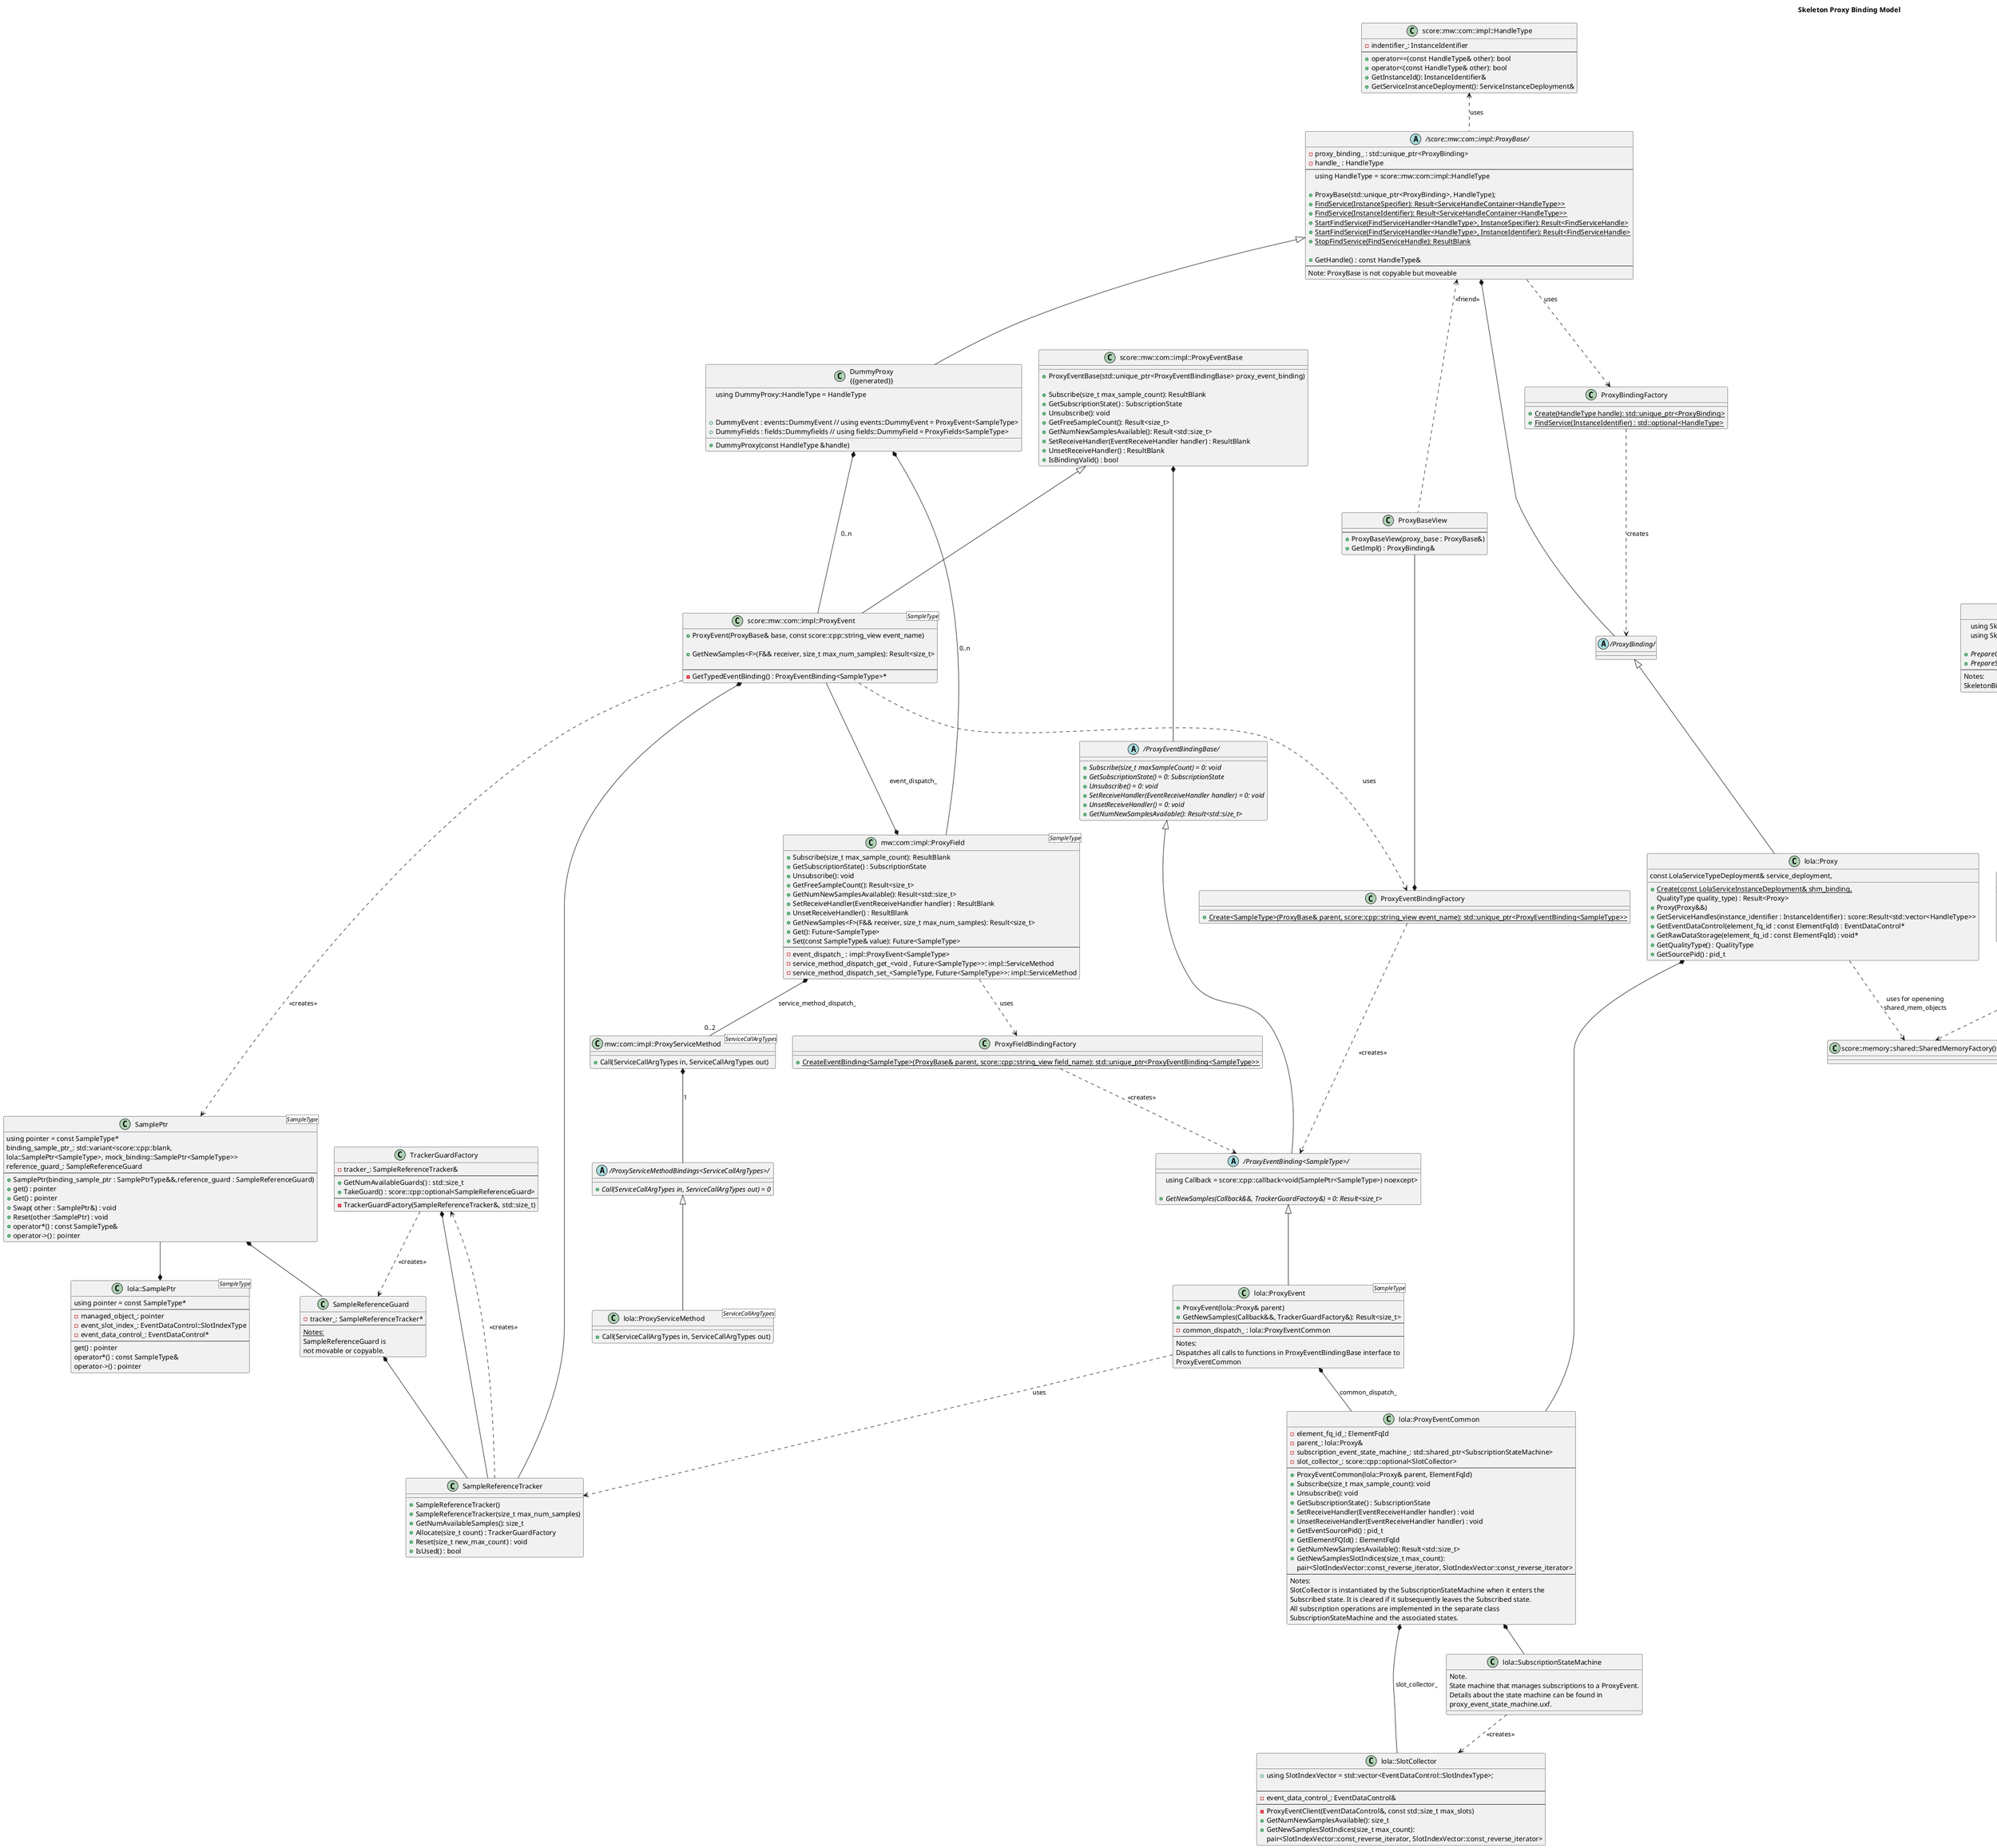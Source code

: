 @startuml "SkeletonProxyBindingModel"
title "Skeleton Proxy Binding Model"

' Error domain classes
abstract class "score::result::ErrorDomain" as ScoreResultErrorDomain {
  +MessageFor(code : const score::result::ErrorCode&) const = 0 : score::cpp::string_view
}

class "ComErrorDomain" {
  +MessageFor(code : const score::result::ErrorCode&) const = 0 : score::cpp::string_view
}

class "<< Stereotype >>\nglobal function" as GlobalFunction {
  +MakeError(code : ComErrc, message : score::StringLiteral) : score::result::Error
}

note top of ScoreResultErrorDomain
  Association of Error class is deliberately not shown as it is used in multiple classes to handle error cases
end note

' Skeleton classes
abstract class "SkeletonBinding" {
  using SkeletonEventBindings = std::unordered_map<score::cpp::string_view, SkeletonEventBindingBase&>
  using SkeletonFieldBindings = std::unordered_map<score::cpp::string_view, std::tuple<SkeletonEventBindingBase&, SkeletonServiceMethodBinding, SkeletonServiceMethodBinding>>
  
  +{abstract} PrepareOffer(SkeletonEventBindings&, SkeletonFieldBindings&) : ResultBlank
  +{abstract} PrepareStopOffer() : void
  --
  Notes:
  SkeletonBinding is not moveable or copyable.
}

class "lola::Skeleton" as LolaSkeleton {
  Skeleton(InstanceIdentifier, SkeletonEvents&
  +PrepareOffer(SkeletonBinding::SkeletonEventBindings&, SkeletonBinding::SkeletonFieldBindings&): ResultBlank
  +PrepareStopOffer(): void
  
  +Register<SampleType>(ElementFqId, size_t num_slots): std::pair<EventDataStorage<SampleType>*, EventDataControlComposite>
}

class "SkeletonBindingFactory" {
  +{static} Create(InstanceIdentifierView instanceId, SkeletonEvents&): std::unique_ptr<SkeletonBinding>
  +{static} InjectMockBinding(SkeletonBinding* mock_skeleton_binding):void
}

abstract class "/score::mw::com::impl::SkeletonBase/" as ScoreMwComImplSkeletonBase {
  #binding_ : std::unique_ptr<SkeletonBinding>
  #events_: SkeletonEvents
  #fields_: SkeletonFields
  #instance_id_: InstanceIdentifier
  --
  using SkeletonEvents = std::unordered_map<score::cpp::string_view, SkeletonEventBase&>
  +SkeletonBase(std::unique_ptr<SkeletonBinding>, InstanceIdentifier, MethodCallProcessingMode)
  +OfferService(): void
  +StopOfferService(): void
  --
  Notes:
  SkeletonBase is moveable but not copyable. On moving, the SkeletonBase should call UpdateSkeletonReference on all
  events and fields within its events_ and fields_ maps.
}

abstract class "/DummySkeleton/\n{{generated}}" as DummySkeleton {
  +{static} Create(InstanceSpecifier, MethodCallProcessingMode) : Result<DummySkeleton>
  +{static} Create(InstanceIdentifier, MethodCallProcessingMode) : Result<DummySkeleton>
  
  -DummySkeleton(InstanceIdentifier&, MethodCallProcessingMode)
  
  DummyEvent : events::DummyEvent // using events::DummyEvent = SkeletonEvent<SampleType>
  DummyField : fields::DummyField // using fields::DummyField = SkeletonField<SampleType>
}

class "score::mw::com::impl::SkeletonEventBase" as ScoreMwComImplSkeletonEventBase {
  - binding_: std::unique_ptr<SkeletonEventBindingBase>
  --
  +SkeletonEventBase(std::unique_ptr<SkeletonEventBindingBase> binding)
  +PrepareOffer(): score::ResultBlank
  +PrepareStopOffer(): void
  +UpdateSkeletonReference(SkeletonBase& base_skeleton): void
  --
  Notes:
  SkeletonEventBase is moveable but not copyable.
  In production, the constructor receives a SkeletonEventBinding<SampleType> 
  from impl::SkeletonEvent which is assigned to the base class pointer, binding_. 
  This allows SkeletonEventBase to access the type independent methods of 
  SkeletonEventBindingBase. Derived classes i.e. impl::SkeletonEvent should 
  downcast binding_ to a SkeletonEventBinding<SampleType> in order to use type 
  dependent methods. On moving, the SkeletonEvent should call UpdateEvent on its 
  parent skeleton so that the parent stores its new address.
}

class "score::mw::com::impl::SkeletonFieldBase" as ScoreMwComImplSkeletonFieldBase {
  +SkeletonFieldBase(SkeletonBase&, score::cpp::string_view field_name, std::unique_ptr<impl::SkeletonEventBase>)
  +PrepareOffer(): ResultBlank
  +PrepareStopOffer(): void
  +UpdateSkeletonReference(SkeletonBase& base_skeleton): void
  --
  #skeleton_event_dispatch_ : std::unique_ptr<impl::SkeletonEventBase>
  #skeleton_base_ : std::reference_wrapper<SkeletonBase>
  #field_name_ : score::cpp::string_view
  #was_prepare_offer_called_ : bool
  --
  +{abstract} IsInitialValueSaved(): bool = 0
  +{abstract} DoDeferredUpdate(): ResultBlank = 0
  -is_initial_value_set_: bool
  --
  In production, the constructor receives a SkeletonEvent<SampleType> from 
  impl::SkeletonField which is assigned to the base class pointer, skeleton_event_dispatch_. 
  This allows BaseSkeletonField to access the type independent methods of SkeletonEventBase. 
  Derived classes i.e. impl::SkeletonField should downcast skeleton_event_dispatch_ to a 
  SkeletonEvent<SampleType> in order to use type dependent methods.
}

abstract class "/SkeletonEventBindingBase/" as SkeletonEventBindingBase {
  +{abstract} PrepareOffer() = 0: score::ResultBlank
  +{abstract} PrepareStopOffer() = 0: void
  +{abstract} GetMaxSize() = 0: std::size_t
}

abstract class "/SkeletonEventBinding<SampleType>/" as SkeletonEventBindingTemplate {
  +{abstract} Send(SampleType const&) = 0: void
  +{abstract} Send(SampleAllocateePtr<SampleType>) = 0: void
  +{abstract} Allocate() = 0: SampleAllocateePtr<SampleType>
  
  + GetMaxSize(): std::size_t
}

class "score::mw::com::impl::SkeletonEvent<SampleType>" as ScoreMwComImplSkeletonEventTemplate {
  +SkeletonEvent(SkeletonBase& parent, std::string event_name)
  +Send(SampleType const&): void
  +Send(SampleAllocateePtr<SampleType>): void
  +Allocate(): SampleAllocateePtr<SampleType>
}

class "lola::SkeletonEvent<SampleType>" as LolaSkeletonEventTemplate {
  +SkeletonEvent(SkeletonBase& parent, ElementFqId, score::cpp::string_view event_name, 
                size_t max_number_slots, bool enforce_max_samples = true)
  +Send(SampleType const&): void
  +Send(SampleAllocateePtr<SampleType>): void
  +Allocate(): SampleAllocateePtr<SampleType>
  +PrepareOffer(): score::ResultBlank
  +PrepareStopOffer(): void
}

class "SkeletonEventBindingFactory<SampleType>" as SkeletonEventBindingFactoryTemplate {
  +{static} Create(InstanceIdentifier, SkeletonBase& parent, std::string event_name): SkeletonEventBinding
}

class "score::mw::com::impl::SkeletonField<SampleType>" as ScoreMwComImplSkeletonFieldTemplate {
  +SkeletonField(SkeletonBase& parent, std::string field_name)
  +Update(const SampleType& data): ResultBlank 
  +Update(SampleAllocateePtr<SampleType>): ResultBlank
  +Allocate(): SampleAllocateePtr<SampleType>
  +RegisterGetHandler(std::function<Future<SampleType>()> getHandler): Result<void> 
  +RegisterSetHandler(std::function<Future<SampleType>(const SampleType& data)> setHandler):Result<void>
  --
  -IsInitialValueSaved(): bool
  -DoDeferredUpdate(): ResultBlank
  -skeleton_service_method_dispatch_get_: SkeletonServiceMethod<Future<SampleType>, void>
  -skeleton_service_method_dispatch_set_: SkeletonServiceMethod <void, SampleType>
  --
  SkeletonField will dispatch update call to impl::skeletonEvent via skeleton_event_dispatch_. On moving, the 
  SkeletonField should call UpdateField on its parent skeleton so that the parent stores its new address.
}

class "SkeletonFieldBindingFactory<SampleType>" as SkeletonFieldBindingFactoryTemplate {
  +{static} CreateEventBinding(InstanceIdentifier, SkeletonBase& parent, std::string field_name): SkeletonEventBinding
}

abstract class "SkeletonServiceMethodBinding<inArgs..., outArgs>" as SkeletonServiceMethodBindingTemplate {
}

class "SkeletonServiceMethod<InArgs..., OutArgs>" as SkeletonServiceMethodTemplateInOut {
  +RegisterCallHandler(std::function<OutArgs(InArgs...)): Result<void>
  --
  Notes:
  SkeletonServiceMethod will have partial template specilalization for InArgs
}

class "SkeletonServiceMethod<inArgs..., outArgs>" as SkeletonServiceMethodTemplate {
}

' Proxy classes
class "score::mw::com::impl::HandleType" as ScoreMwComImplHandleType {
  -indentifier_: InstanceIdentifier
  --
  +operator==(const HandleType& other): bool
  +operator<(const HandleType& other): bool
  +GetInstanceId(): InstanceIdentifier&
  +GetServiceInstanceDeployment(): ServiceInstanceDeployment&
}

abstract class "/score::mw::com::impl::ProxyBase/" as ScoreMwComImplProxyBase {
  -proxy_binding_ : std::unique_ptr<ProxyBinding>
  -handle_ : HandleType
  --
  using HandleType = score::mw::com::impl::HandleType
  
  +ProxyBase(std::unique_ptr<ProxyBinding>, HandleType);
  +{static} FindService(InstanceSpecifier): Result<ServiceHandleContainer<HandleType>>
  +{static} FindService(InstanceIdentifier): Result<ServiceHandleContainer<HandleType>>
  +{static} StartFindService(FindServiceHandler<HandleType>, InstanceSpecifier): Result<FindServiceHandle>
  +{static} StartFindService(FindServiceHandler<HandleType>, InstanceIdentifier): Result<FindServiceHandle>
  +{static} StopFindService(FindServiceHandle): ResultBlank
  
  +GetHandle() : const HandleType&
  --
  Note: ProxyBase is not copyable but moveable
}

abstract class "/ProxyBinding/" as ProxyBinding {
}

class "DummyProxy\n{{generated}}" as DummyProxy {
  using DummyProxy::HandleType = HandleType
  
  +DummyProxy(const HandleType &handle)
  
  +DummyEvent : events::DummyEvent // using events::DummyEvent = ProxyEvent<SampleType>
  +DummyFields : fields::Dummyfields // using fields::DummyField = ProxyFields<SampleType>
}

class "ProxyBindingFactory" {
  +{static} Create(HandleType handle): std::unique_ptr<ProxyBinding>
  +{static} FindService(InstanceIdentifier) : std::optional<HandleType>
}

class "lola::Proxy" as LolaProxy {
  +{static} Create(const LolaServiceInstanceDeployment& shm_binding,
        const LolaServiceTypeDeployment& service_deployment,
        QualityType quality_type) : Result<Proxy>
  +Proxy(Proxy&&)
  +GetServiceHandles(instance_identifier : InstanceIdentifier) : score::Result<std::vector<HandleType>>
  +GetEventDataControl(element_fq_id : const ElementFqId) : EventDataControl* 
  +GetRawDataStorage(element_fq_id : const ElementFqId) : void*
  +GetQualityType() : QualityType
  +GetSourcePid() : pid_t
}

class "score::mw::com::impl::ProxyEventBase" as ScoreMwComImplProxyEventBase {
  +ProxyEventBase(std::unique_ptr<ProxyEventBindingBase> proxy_event_binding)
  
  +Subscribe(size_t max_sample_count): ResultBlank
  +GetSubscriptionState() : SubscriptionState
  +Unsubscribe(): void
  +GetFreeSampleCount(): Result<size_t>
  +GetNumNewSamplesAvailable(): Result<std::size_t>
  +SetReceiveHandler(EventReceiveHandler handler) : ResultBlank
  +UnsetReceiveHandler() : ResultBlank
  +IsBindingValid() : bool
}

class "score::mw::com::impl::ProxyEvent<SampleType>" as ScoreMwComImplProxyEventTemplate {
  +ProxyEvent(ProxyBase& base, const score::cpp::string_view event_name)
  
  +GetNewSamples<F>(F&& receiver, size_t max_num_samples): Result<size_t>
  
  --
  -GetTypedEventBinding() : ProxyEventBinding<SampleType>*
}

abstract class "/ProxyEventBindingBase/" as ProxyEventBindingBase {
  +{abstract} Subscribe(size_t maxSampleCount) = 0: void
  +{abstract} GetSubscriptionState() = 0: SubscriptionState
  +{abstract} Unsubscribe() = 0: void
  +{abstract} SetReceiveHandler(EventReceiveHandler handler) = 0: void
  +{abstract} UnsetReceiveHandler() = 0: void
  +{abstract} GetNumNewSamplesAvailable(): Result<std::size_t>
}

abstract class "/ProxyEventBinding<SampleType>/" as ProxyEventBindingTemplate {
  using Callback = score::cpp::callback<void(SamplePtr<SampleType>) noexcept>
  
  +{abstract} GetNewSamples(Callback&&, TrackerGuardFactory&) = 0: Result<size_t>
}

class "lola::ProxyEvent<SampleType>" as LolaProxyEventTemplate {
  +ProxyEvent(lola::Proxy& parent)
  +GetNewSamples(Callback&&, TrackerGuardFactory&): Result<size_t>
  --
  -common_dispatch_ : lola::ProxyEventCommon
  --
  Notes:
  Dispatches all calls to functions in ProxyEventBindingBase interface to 
  ProxyEventCommon
}

class "lola::ProxyEventCommon" as LolaProxyEventCommon {
  -element_fq_id_: ElementFqId
  -parent_: lola::Proxy&
  -subscription_event_state_machine_: std::shared_ptr<SubscriptionStateMachine>
  -slot_collector_: score::cpp::optional<SlotCollector>
  --
  +ProxyEventCommon(lola::Proxy& parent, ElementFqId)
  +Subscribe(size_t max_sample_count): void
  +Unsubscribe(): void
  +GetSubscriptionState() : SubscriptionState
  +SetReceiveHandler(EventReceiveHandler handler) : void
  +UnsetReceiveHandler(EventReceiveHandler handler) : void
  +GetEventSourcePid() : pid_t 
  +GetElementFQId() : ElementFqId
  +GetNumNewSamplesAvailable(): Result<std::size_t>
  +GetNewSamplesSlotIndices(size_t max_count): 
   pair<SlotIndexVector::const_reverse_iterator, SlotIndexVector::const_reverse_iterator>
  --
  Notes:
  SlotCollector is instantiated by the SubscriptionStateMachine when it enters the 
  Subscribed state. It is cleared if it subsequently leaves the Subscribed state.
  All subscription operations are implemented in the separate class 
  SubscriptionStateMachine and the associated states.
}

class "lola::SubscriptionStateMachine" as LolaSubscriptionStateMachine {
  Note.
  State machine that manages subscriptions to a ProxyEvent.
  Details about the state machine can be found in
  proxy_event_state_machine.uxf.
}

class "mw::com::impl::ProxyField<SampleType>" as MwComImplProxyFieldTemplate {
  +Subscribe(size_t max_sample_count): ResultBlank
  +GetSubscriptionState() : SubscriptionState
  +Unsubscribe(): void
  +GetFreeSampleCount(): Result<size_t>
  +GetNumNewSamplesAvailable(): Result<std::size_t>
  +SetReceiveHandler(EventReceiveHandler handler) : ResultBlank
  +UnsetReceiveHandler() : ResultBlank
  +GetNewSamples<F>(F&& receiver, size_t max_num_samples): Result<size_t>
  +Get(): Future<SampleType>
  +Set(const SampleType& value): Future<SampleType>
  --
  -event_dispatch_ : impl::ProxyEvent<SampleType>
  -service_method_dispatch_get_<void , Future<SampleType>>: impl::ServiceMethod
  -service_method_dispatch_set_<SampleType, Future<SampleType>>: impl::ServiceMethod
}

class "mw::com::impl::ProxyServiceMethod<ServiceCallArgTypes>" as MwComImplProxyServiceMethodTemplate {
  +Call(ServiceCallArgTypes in, ServiceCallArgTypes out)
}

abstract class "/ProxyServiceMethodBindings<ServiceCallArgTypes>/" as ProxyServiceMethodBindingsTemplate {
  +{abstract} Call(ServiceCallArgTypes in, ServiceCallArgTypes out) = 0
}

class "lola::ProxyServiceMethod<ServiceCallArgTypes>" as LolaProxyServiceMethodTemplate {
  +Call(ServiceCallArgTypes in, ServiceCallArgTypes out)
}

class "ProxyEventBindingFactory" {
  +{static} Create<SampleType>(ProxyBase& parent, score::cpp::string_view event_name): std::unique_ptr<ProxyEventBinding<SampleType>>
}

class "ProxyFieldBindingFactory" {
  +{static} CreateEventBinding<SampleType>(ProxyBase& parent, score::cpp::string_view field_name): std::unique_ptr<ProxyEventBinding<SampleType>>
}

class "SampleReferenceTracker" {
  +SampleReferenceTracker()
  +SampleReferenceTracker(size_t max_num_samples)
  +GetNumAvailableSamples(): size_t
  +Allocate(size_t count) : TrackerGuardFactory
  +Reset(size_t new_max_count) : void
  +IsUsed() : bool 
}

class "TrackerGuardFactory" {
  -tracker_: SampleReferenceTracker&
  --
  +GetNumAvailableGuards() : std::size_t
  +TakeGuard() : score::cpp::optional<SampleReferenceGuard>
  --
  -TrackerGuardFactory(SampleReferenceTracker&, std::size_t)
}

class "SampleReferenceGuard" {
  -tracker_: SampleReferenceTracker*
  --
  <u>Notes:</u>
  SampleReferenceGuard is 
  not movable or copyable.
}

class "SamplePtr<SampleType>" as SamplePtrTemplate {
  using pointer = const SampleType*
  binding_sample_ptr_: std::variant<score::cpp::blank,
      lola::SamplePtr<SampleType>, mock_binding::SamplePtr<SampleType>>
  reference_guard_: SampleReferenceGuard
  --
  + SamplePtr(binding_sample_ptr : SamplePtrType&&,reference_guard : SampleReferenceGuard)
  +get() : pointer
  +Get() : pointer
  +Swap( other : SamplePtr&) : void
  +Reset(other :SamplePtr) : void
  +operator*() : const SampleType&
  +operator->() : pointer
}

class "lola::SamplePtr<SampleType>" as LolaSamplePtrTemplate {
  using pointer = const SampleType*
  --
  -managed_object_: pointer
  -event_slot_index_: EventDataControl::SlotIndexType
  -event_data_control_: EventDataControl*
  --
  get() : pointer
  operator*() : const SampleType&
  operator->() : pointer
}

class "lola::SlotCollector" as LolaSlotCollector {
  +using SlotIndexVector = std::vector<EventDataControl::SlotIndexType>;
  
  --
  -event_data_control_: EventDataControl&
  --
  -ProxyEventClient(EventDataControl&, const std::size_t max_slots)
  +GetNumNewSamplesAvailable(): size_t
  +GetNewSamplesSlotIndices(size_t max_count): 
   pair<SlotIndexVector::const_reverse_iterator, SlotIndexVector::const_reverse_iterator>
}

class "ProxyBaseView" {
  --
  +ProxyBaseView(proxy_base : ProxyBase&)
  +GetImpl() : ProxyBinding&
}

class "score::memory::shared::SharedMemoryFactory()" as ScoreMemorySharedSharedMemoryFactory {
}

' Relationships
ScoreResultErrorDomain <|-- "ComErrorDomain"
"ComErrorDomain" <.. GlobalFunction : uses
"SkeletonBindingFactory" ..> "SkeletonBinding" : creates
"SkeletonBindingFactory" <.. ScoreMwComImplSkeletonBase : uses
ScoreMwComImplSkeletonBase *-- "1" "SkeletonBinding"
"SkeletonBinding" <|-- LolaSkeleton
"SkeletonBinding" ..> SkeletonEventBindingBase : knows
LolaSkeleton ..> ScoreMemorySharedSharedMemoryFactory : uses for shared_mem_object creation
LolaProxy ..> ScoreMemorySharedSharedMemoryFactory : uses for openening\nshared_mem_objects
ScoreMwComImplSkeletonBase <|-- DummySkeleton
ScoreMwComImplSkeletonBase *-- "0..n" ScoreMwComImplSkeletonEventBase
ScoreMwComImplSkeletonBase ..> ScoreMwComImplSkeletonEventBase : knows
ScoreMwComImplSkeletonBase <.. ScoreMwComImplSkeletonFieldTemplate : knows
ScoreMwComImplSkeletonFieldTemplate "0..n" -up-* DummySkeleton
ScoreMwComImplSkeletonFieldBase "1" *-- "1" ScoreMwComImplSkeletonEventBase : event_dispatch_
ScoreMwComImplSkeletonEventBase *-- SkeletonEventBindingBase
ScoreMwComImplSkeletonEventBase <|-- ScoreMwComImplSkeletonEventTemplate
ScoreMwComImplSkeletonEventTemplate ..> SkeletonEventBindingFactoryTemplate: uses
ScoreMwComImplSkeletonEventTemplate ..> SkeletonEventBindingTemplate: uses
SkeletonEventBindingFactoryTemplate ..> SkeletonEventBindingTemplate : creates
SkeletonEventBindingBase <|-- SkeletonEventBindingTemplate
SkeletonEventBindingTemplate <|-- LolaSkeletonEventTemplate
SkeletonFieldBindingFactoryTemplate ..> SkeletonEventBindingTemplate: creates
ScoreMwComImplSkeletonFieldTemplate ..> SkeletonFieldBindingFactoryTemplate: uses
ScoreMwComImplSkeletonFieldBase <|-- ScoreMwComImplSkeletonFieldTemplate
ScoreMwComImplSkeletonFieldTemplate "0..2" *-- SkeletonServiceMethodTemplateInOut
SkeletonServiceMethodTemplateInOut *-- SkeletonServiceMethodBindingTemplate : 1
SkeletonServiceMethodBindingTemplate <|-- SkeletonServiceMethodTemplate

ScoreMwComImplHandleType <.down. ScoreMwComImplProxyBase : uses
"ProxyBindingFactory" <.up. ScoreMwComImplProxyBase : uses
ScoreMwComImplProxyBase <|-- DummyProxy
ScoreMwComImplProxyBase *-right- ProxyBinding
"ProxyBindingFactory" .down.> ProxyBinding : creates
ProxyBinding <|-- LolaProxy
ProxyBaseView .up.> ScoreMwComImplProxyBase : <<friend>>
DummyProxy *-- ScoreMwComImplProxyEventTemplate : 0..n
DummyProxy *-- MwComImplProxyFieldTemplate : 0..n
ScoreMwComImplProxyEventBase <|-- ScoreMwComImplProxyEventTemplate
ScoreMwComImplProxyEventBase *-- ProxyEventBindingBase
ScoreMwComImplProxyEventTemplate ..> SamplePtrTemplate : <<creates>>
ScoreMwComImplProxyEventTemplate ..> "ProxyEventBindingFactory": uses
ScoreMwComImplProxyEventTemplate *-- SampleReferenceTracker
ScoreMwComImplProxyEventTemplate --* MwComImplProxyFieldTemplate : event_dispatch_
LolaProxy *-- LolaProxyEventCommon
ProxyEventBindingBase <|-- ProxyEventBindingTemplate
"ProxyEventBindingFactory" ..> ProxyEventBindingTemplate : <<creates>>
"ProxyFieldBindingFactory" ..> ProxyEventBindingTemplate : <<creates>>
ProxyEventBindingTemplate <|-- LolaProxyEventTemplate
MwComImplProxyFieldTemplate *-- "0..2" MwComImplProxyServiceMethodTemplate : service_method_dispatch_
MwComImplProxyServiceMethodTemplate *-- ProxyServiceMethodBindingsTemplate : 1
ProxyServiceMethodBindingsTemplate <|-- LolaProxyServiceMethodTemplate
MwComImplProxyFieldTemplate ..> "ProxyFieldBindingFactory" : uses
LolaProxyEventTemplate ..> "SampleReferenceTracker" : uses
"TrackerGuardFactory" *-- "SampleReferenceTracker"
"TrackerGuardFactory" <.. "SampleReferenceTracker" : <<creates>>
"SampleReferenceGuard" *-- "SampleReferenceTracker"
"TrackerGuardFactory" ..> "SampleReferenceGuard" : <<creates>>
SamplePtrTemplate *-- "SampleReferenceGuard"
SamplePtrTemplate --* LolaSamplePtrTemplate
ProxyBaseView --* ProxyEventBindingFactory
LolaProxyEventTemplate *-- LolaProxyEventCommon : common_dispatch_
LolaProxyEventCommon *-- LolaSubscriptionStateMachine
LolaProxyEventCommon *-- LolaSlotCollector : slot_collector_
LolaSubscriptionStateMachine ..> LolaSlotCollector : <<creates>>

@enduml